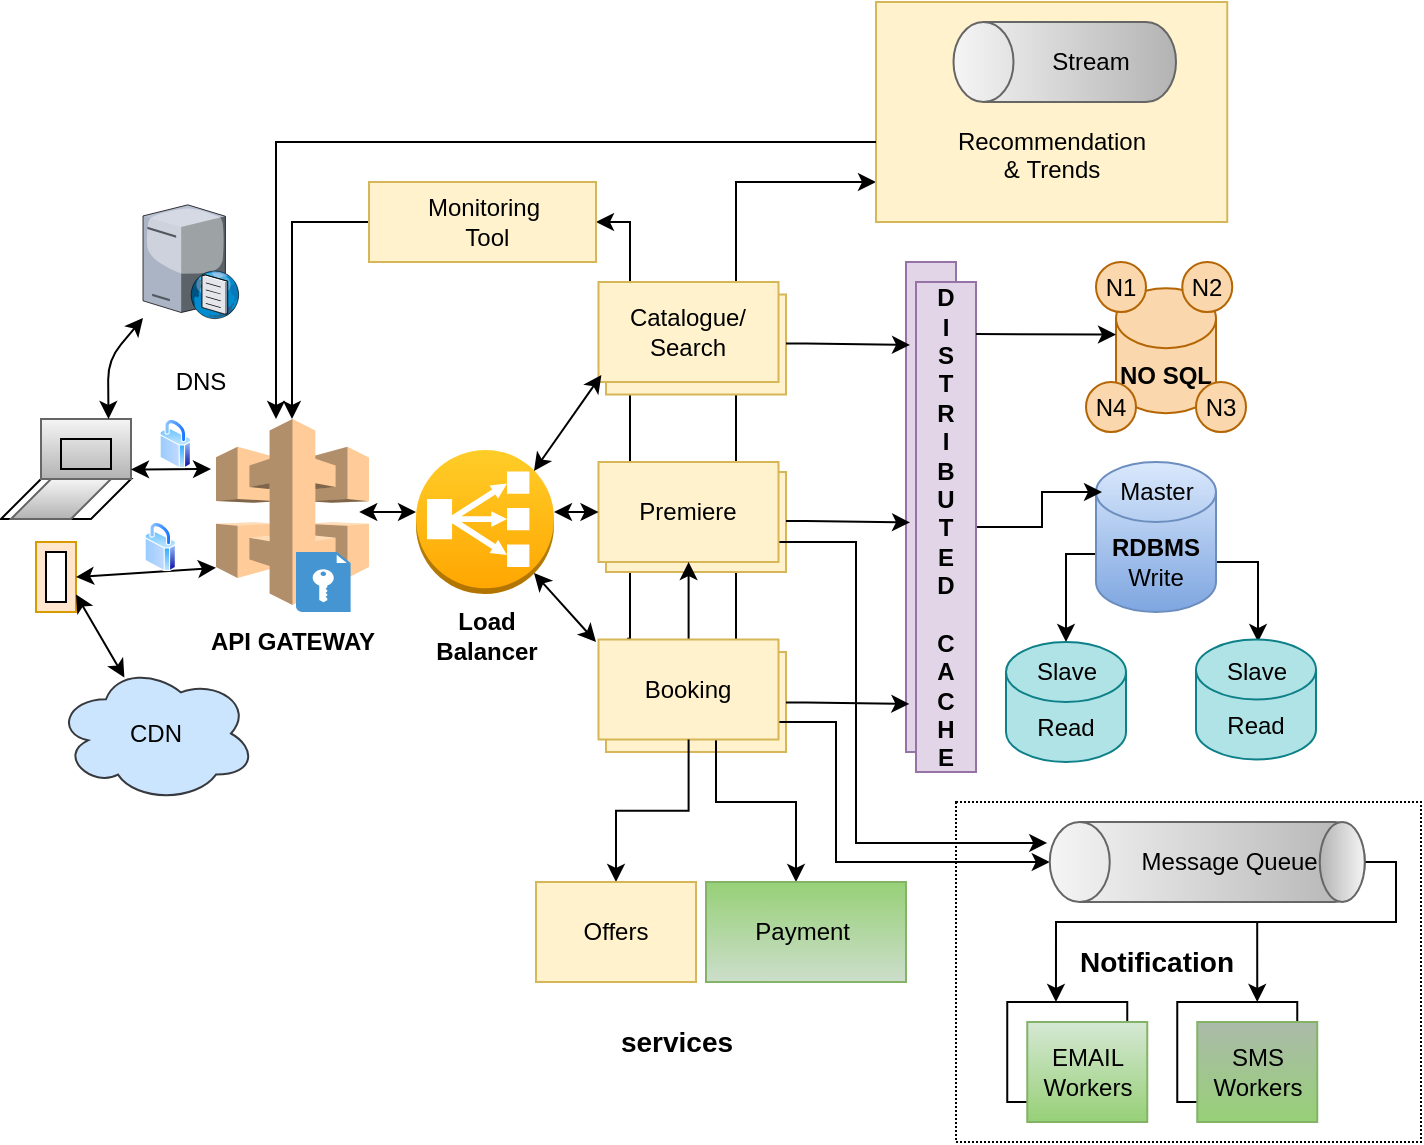 <mxfile version="13.9.9" type="device"><diagram id="R2lEEEUBdFMjLlhIrx00" name="Page-1"><mxGraphModel dx="1983" dy="718" grid="1" gridSize="10" guides="1" tooltips="1" connect="1" arrows="1" fold="1" page="1" pageScale="1" pageWidth="850" pageHeight="1100" math="0" shadow="0" extFonts="Permanent Marker^https://fonts.googleapis.com/css?family=Permanent+Marker"><root><mxCell id="0"/><mxCell id="1" parent="0"/><mxCell id="h5-N0ZdNh_HVYBr-lV8V-174" value="" style="edgeStyle=orthogonalEdgeStyle;rounded=0;orthogonalLoop=1;jettySize=auto;html=1;exitX=0.159;exitY=-0.007;exitDx=0;exitDy=0;exitPerimeter=0;" parent="1" source="h5-N0ZdNh_HVYBr-lV8V-19" target="h5-N0ZdNh_HVYBr-lV8V-156" edge="1"><mxGeometry relative="1" as="geometry"><Array as="points"><mxPoint x="297" y="318"/></Array></mxGeometry></mxCell><mxCell id="h5-N0ZdNh_HVYBr-lV8V-185" value="" style="edgeStyle=orthogonalEdgeStyle;rounded=0;orthogonalLoop=1;jettySize=auto;html=1;" parent="1" target="h5-N0ZdNh_HVYBr-lV8V-184" edge="1"><mxGeometry relative="1" as="geometry"><mxPoint x="350" y="320" as="sourcePoint"/><Array as="points"><mxPoint x="350" y="90"/></Array></mxGeometry></mxCell><mxCell id="h5-N0ZdNh_HVYBr-lV8V-167" value="" style="rounded=0;whiteSpace=wrap;html=1;dashed=1;dashPattern=1 1;" parent="1" vertex="1"><mxGeometry x="460" y="400" width="232.5" height="170" as="geometry"/></mxCell><mxCell id="h5-N0ZdNh_HVYBr-lV8V-100" value="" style="whiteSpace=wrap;html=1;" parent="1" vertex="1"><mxGeometry x="570.63" y="500" width="60" height="50" as="geometry"/></mxCell><mxCell id="h5-N0ZdNh_HVYBr-lV8V-92" value="" style="shape=parallelogram;perimeter=parallelogramPerimeter;whiteSpace=wrap;html=1;fixedSize=1;" parent="1" vertex="1"><mxGeometry x="-17.5" y="238.5" width="65" height="20" as="geometry"/></mxCell><mxCell id="h5-N0ZdNh_HVYBr-lV8V-10" value="Premiere" style="rounded=0;whiteSpace=wrap;html=1;fillColor=#fff2cc;strokeColor=#d6b656;" parent="1" vertex="1"><mxGeometry x="285" y="235" width="90" height="50" as="geometry"/></mxCell><mxCell id="h5-N0ZdNh_HVYBr-lV8V-1" value="" style="rounded=0;whiteSpace=wrap;html=1;fillColor=#f5f5f5;gradientColor=#b3b3b3;strokeColor=#666666;" parent="1" vertex="1"><mxGeometry x="2.5" y="208.5" width="45" height="30" as="geometry"/></mxCell><mxCell id="h5-N0ZdNh_HVYBr-lV8V-469" value="" style="edgeStyle=orthogonalEdgeStyle;rounded=0;orthogonalLoop=1;jettySize=auto;html=1;entryX=0.738;entryY=-0.008;entryDx=0;entryDy=0;entryPerimeter=0;" parent="1" source="h5-N0ZdNh_HVYBr-lV8V-8" target="h5-N0ZdNh_HVYBr-lV8V-21" edge="1"><mxGeometry relative="1" as="geometry"><mxPoint x="510" y="420" as="targetPoint"/><Array as="points"><mxPoint x="410" y="270"/><mxPoint x="410" y="420"/></Array></mxGeometry></mxCell><mxCell id="h5-N0ZdNh_HVYBr-lV8V-8" value="Premiere" style="rounded=0;whiteSpace=wrap;html=1;fillColor=#fff2cc;strokeColor=#d6b656;" parent="1" vertex="1"><mxGeometry x="281.25" y="230" width="90" height="50" as="geometry"/></mxCell><mxCell id="h5-N0ZdNh_HVYBr-lV8V-132" value="" style="edgeStyle=orthogonalEdgeStyle;rounded=0;orthogonalLoop=1;jettySize=auto;html=1;entryX=0.517;entryY=0.021;entryDx=0;entryDy=0;entryPerimeter=0;" parent="1" source="h5-N0ZdNh_HVYBr-lV8V-15" target="h5-N0ZdNh_HVYBr-lV8V-149" edge="1"><mxGeometry relative="1" as="geometry"><mxPoint x="611" y="308" as="targetPoint"/><Array as="points"><mxPoint x="611" y="280"/></Array></mxGeometry></mxCell><mxCell id="h5-N0ZdNh_HVYBr-lV8V-135" value="" style="edgeStyle=orthogonalEdgeStyle;rounded=0;orthogonalLoop=1;jettySize=auto;html=1;exitX=0;exitY=0;exitDx=0;exitDy=56.25;exitPerimeter=0;" parent="1" source="h5-N0ZdNh_HVYBr-lV8V-15" target="h5-N0ZdNh_HVYBr-lV8V-119" edge="1"><mxGeometry relative="1" as="geometry"><Array as="points"><mxPoint x="515" y="276"/></Array></mxGeometry></mxCell><mxCell id="h5-N0ZdNh_HVYBr-lV8V-15" value="&lt;b&gt;RDBMS&lt;/b&gt;&lt;br&gt;Write" style="shape=cylinder3;whiteSpace=wrap;html=1;boundedLbl=1;backgroundOutline=1;size=15;gradientColor=#7ea6e0;fillColor=#dae8fc;strokeColor=#6c8ebf;" parent="1" vertex="1"><mxGeometry x="530" y="230" width="60" height="75" as="geometry"/></mxCell><mxCell id="h5-N0ZdNh_HVYBr-lV8V-18" value="Premiere" style="rounded=0;whiteSpace=wrap;html=1;fillColor=#fff2cc;strokeColor=#d6b656;" parent="1" vertex="1"><mxGeometry x="285" y="325" width="90" height="50" as="geometry"/></mxCell><mxCell id="h5-N0ZdNh_HVYBr-lV8V-177" value="" style="edgeStyle=orthogonalEdgeStyle;rounded=0;orthogonalLoop=1;jettySize=auto;html=1;" parent="1" source="h5-N0ZdNh_HVYBr-lV8V-19" edge="1"><mxGeometry relative="1" as="geometry"><mxPoint x="380" y="440" as="targetPoint"/><Array as="points"><mxPoint x="340" y="400"/><mxPoint x="380" y="400"/></Array></mxGeometry></mxCell><mxCell id="h5-N0ZdNh_HVYBr-lV8V-467" value="" style="edgeStyle=orthogonalEdgeStyle;rounded=0;orthogonalLoop=1;jettySize=auto;html=1;entryX=0.5;entryY=0;entryDx=0;entryDy=0;entryPerimeter=0;" parent="1" source="h5-N0ZdNh_HVYBr-lV8V-19" target="h5-N0ZdNh_HVYBr-lV8V-21" edge="1"><mxGeometry relative="1" as="geometry"><Array as="points"><mxPoint x="400" y="360"/><mxPoint x="400" y="430"/></Array></mxGeometry></mxCell><mxCell id="h5-N0ZdNh_HVYBr-lV8V-478" value="" style="edgeStyle=orthogonalEdgeStyle;rounded=0;orthogonalLoop=1;jettySize=auto;html=1;" parent="1" source="h5-N0ZdNh_HVYBr-lV8V-19" target="h5-N0ZdNh_HVYBr-lV8V-8" edge="1"><mxGeometry relative="1" as="geometry"/></mxCell><mxCell id="h5-N0ZdNh_HVYBr-lV8V-19" value="Booking" style="rounded=0;whiteSpace=wrap;html=1;fillColor=#fff2cc;strokeColor=#d6b656;" parent="1" vertex="1"><mxGeometry x="281.25" y="318.75" width="90" height="50" as="geometry"/></mxCell><mxCell id="h5-N0ZdNh_HVYBr-lV8V-102" value="" style="edgeStyle=orthogonalEdgeStyle;rounded=0;orthogonalLoop=1;jettySize=auto;html=1;entryX=0.406;entryY=0;entryDx=0;entryDy=0;entryPerimeter=0;" parent="1" target="h5-N0ZdNh_HVYBr-lV8V-74" edge="1"><mxGeometry relative="1" as="geometry"><mxPoint x="679" y="460" as="sourcePoint"/><mxPoint x="485" y="490" as="targetPoint"/><Array as="points"><mxPoint x="510" y="460"/></Array></mxGeometry></mxCell><mxCell id="h5-N0ZdNh_HVYBr-lV8V-21" value="Message Queue&amp;nbsp;" style="shape=cylinder3;whiteSpace=wrap;html=1;boundedLbl=1;backgroundOutline=1;size=15;direction=north;gradientColor=#b3b3b3;fillColor=#f5f5f5;strokeColor=#666666;" parent="1" vertex="1"><mxGeometry x="506.88" y="410" width="157.5" height="40" as="geometry"/></mxCell><mxCell id="h5-N0ZdNh_HVYBr-lV8V-78" value="" style="edgeStyle=orthogonalEdgeStyle;rounded=0;orthogonalLoop=1;jettySize=auto;html=1;exitX=0.5;exitY=0;exitDx=0;exitDy=0;" parent="1" source="h5-N0ZdNh_HVYBr-lV8V-22" edge="1"><mxGeometry relative="1" as="geometry"><mxPoint x="505.63" y="430" as="sourcePoint"/><mxPoint x="610.63" y="500" as="targetPoint"/><Array as="points"><mxPoint x="680" y="430"/><mxPoint x="680" y="460"/><mxPoint x="611" y="460"/></Array></mxGeometry></mxCell><mxCell id="h5-N0ZdNh_HVYBr-lV8V-22" value="" style="ellipse;whiteSpace=wrap;html=1;direction=south;gradientColor=#b3b3b3;fillColor=#f5f5f5;strokeColor=#666666;" parent="1" vertex="1"><mxGeometry x="641.88" y="410" width="22.5" height="40" as="geometry"/></mxCell><mxCell id="h5-N0ZdNh_HVYBr-lV8V-23" value="&lt;b&gt;C&lt;br&gt;A&lt;br&gt;C&lt;br&gt;H&lt;br&gt;E&lt;br&gt;&lt;/b&gt;" style="rounded=0;whiteSpace=wrap;html=1;fillColor=#e1d5e7;strokeColor=#9673a6;" parent="1" vertex="1"><mxGeometry x="435" y="130" width="25" height="245" as="geometry"/></mxCell><mxCell id="h5-N0ZdNh_HVYBr-lV8V-24" value="&lt;b&gt;NO SQL&lt;/b&gt;" style="shape=cylinder3;whiteSpace=wrap;html=1;boundedLbl=1;backgroundOutline=1;size=15;fillColor=#fad7ac;strokeColor=#b46504;" parent="1" vertex="1"><mxGeometry x="540" y="143.13" width="50" height="62.5" as="geometry"/></mxCell><mxCell id="h5-N0ZdNh_HVYBr-lV8V-32" value="Premiere" style="rounded=0;whiteSpace=wrap;html=1;fillColor=#fff2cc;strokeColor=#d6b656;" parent="1" vertex="1"><mxGeometry x="285" y="146.25" width="90" height="50" as="geometry"/></mxCell><mxCell id="h5-N0ZdNh_HVYBr-lV8V-33" value="Catalogue/&lt;br&gt;Search" style="rounded=0;whiteSpace=wrap;html=1;fillColor=#fff2cc;strokeColor=#d6b656;" parent="1" vertex="1"><mxGeometry x="281.25" y="140" width="90" height="50" as="geometry"/></mxCell><mxCell id="h5-N0ZdNh_HVYBr-lV8V-42" value="" style="endArrow=classic;startArrow=classic;html=1;exitX=1.027;exitY=0.375;exitDx=0;exitDy=0;exitPerimeter=0;" parent="1" edge="1"><mxGeometry width="50" height="50" relative="1" as="geometry"><mxPoint x="161.62" y="255" as="sourcePoint"/><mxPoint x="190" y="255" as="targetPoint"/></mxGeometry></mxCell><mxCell id="h5-N0ZdNh_HVYBr-lV8V-46" value="" style="edgeStyle=orthogonalEdgeStyle;rounded=0;orthogonalLoop=1;jettySize=auto;html=1;exitX=1;exitY=0.125;exitDx=0;exitDy=0;exitPerimeter=0;entryX=0.067;entryY=0.902;entryDx=0;entryDy=0;entryPerimeter=0;" parent="1" target="h5-N0ZdNh_HVYBr-lV8V-23" edge="1"><mxGeometry relative="1" as="geometry"><mxPoint x="375" y="350.25" as="sourcePoint"/><mxPoint x="431" y="350" as="targetPoint"/><Array as="points"><mxPoint x="385" y="350"/></Array></mxGeometry></mxCell><mxCell id="h5-N0ZdNh_HVYBr-lV8V-165" value="" style="edgeStyle=orthogonalEdgeStyle;rounded=0;orthogonalLoop=1;jettySize=auto;html=1;entryX=-0.04;entryY=0.5;entryDx=0;entryDy=0;entryPerimeter=0;" parent="1" source="h5-N0ZdNh_HVYBr-lV8V-50" target="h5-N0ZdNh_HVYBr-lV8V-115" edge="1"><mxGeometry relative="1" as="geometry"><Array as="points"><mxPoint x="503" y="262"/><mxPoint x="503" y="245"/></Array></mxGeometry></mxCell><mxCell id="h5-N0ZdNh_HVYBr-lV8V-50" value="&lt;b&gt;D&lt;br&gt;I&lt;br&gt;S&lt;br&gt;T&lt;br&gt;R&lt;br&gt;I&lt;br&gt;B&lt;br&gt;U&lt;br&gt;T&lt;br&gt;E&lt;br&gt;D&lt;br&gt;&lt;br&gt;C&lt;br&gt;A&lt;br&gt;C&lt;br&gt;H&lt;br&gt;E&lt;br&gt;&lt;/b&gt;" style="rounded=0;whiteSpace=wrap;html=1;fillColor=#e1d5e7;strokeColor=#9673a6;" parent="1" vertex="1"><mxGeometry x="440" y="140" width="30" height="245" as="geometry"/></mxCell><mxCell id="h5-N0ZdNh_HVYBr-lV8V-51" value="" style="edgeStyle=orthogonalEdgeStyle;rounded=0;orthogonalLoop=1;jettySize=auto;html=1;exitX=1;exitY=0.125;exitDx=0;exitDy=0;exitPerimeter=0;entryX=0.067;entryY=0.902;entryDx=0;entryDy=0;entryPerimeter=0;" parent="1" edge="1"><mxGeometry relative="1" as="geometry"><mxPoint x="375" y="259.5" as="sourcePoint"/><mxPoint x="437.01" y="260.24" as="targetPoint"/><Array as="points"><mxPoint x="385" y="259.25"/></Array></mxGeometry></mxCell><mxCell id="h5-N0ZdNh_HVYBr-lV8V-52" value="" style="edgeStyle=orthogonalEdgeStyle;rounded=0;orthogonalLoop=1;jettySize=auto;html=1;exitX=1;exitY=0.125;exitDx=0;exitDy=0;exitPerimeter=0;entryX=0.067;entryY=0.902;entryDx=0;entryDy=0;entryPerimeter=0;" parent="1" edge="1"><mxGeometry relative="1" as="geometry"><mxPoint x="375" y="170.75" as="sourcePoint"/><mxPoint x="437.01" y="171.49" as="targetPoint"/><Array as="points"><mxPoint x="385" y="170.5"/></Array></mxGeometry></mxCell><mxCell id="h5-N0ZdNh_HVYBr-lV8V-70" value="" style="edgeStyle=orthogonalEdgeStyle;rounded=0;orthogonalLoop=1;jettySize=auto;html=1;entryX=0;entryY=0;entryDx=0;entryDy=23.125;entryPerimeter=0;" parent="1" target="h5-N0ZdNh_HVYBr-lV8V-24" edge="1"><mxGeometry relative="1" as="geometry"><mxPoint x="470" y="166" as="sourcePoint"/><mxPoint x="530" y="254.75" as="targetPoint"/><Array as="points"><mxPoint x="470" y="166"/></Array></mxGeometry></mxCell><mxCell id="h5-N0ZdNh_HVYBr-lV8V-74" value="" style="whiteSpace=wrap;html=1;" parent="1" vertex="1"><mxGeometry x="485.63" y="500" width="60" height="50" as="geometry"/></mxCell><mxCell id="h5-N0ZdNh_HVYBr-lV8V-81" value="SMS Workers" style="whiteSpace=wrap;html=1;gradientColor=#97d077;strokeColor=#82b366;fillColor=#ABBAAA;" parent="1" vertex="1"><mxGeometry x="580.63" y="510" width="60" height="50" as="geometry"/></mxCell><mxCell id="h5-N0ZdNh_HVYBr-lV8V-82" value="EMAIL&lt;br&gt;Workers" style="whiteSpace=wrap;html=1;fillColor=#d5e8d4;strokeColor=#82b366;gradientColor=#97d077;" parent="1" vertex="1"><mxGeometry x="495.63" y="510" width="60" height="50" as="geometry"/></mxCell><mxCell id="h5-N0ZdNh_HVYBr-lV8V-83" value="" style="rounded=0;whiteSpace=wrap;html=1;fillColor=#ffe6cc;strokeColor=#d79b00;" parent="1" vertex="1"><mxGeometry y="270" width="20" height="35" as="geometry"/></mxCell><mxCell id="h5-N0ZdNh_HVYBr-lV8V-84" value="" style="rounded=0;whiteSpace=wrap;html=1;" parent="1" vertex="1"><mxGeometry x="5" y="275" width="10" height="25" as="geometry"/></mxCell><mxCell id="h5-N0ZdNh_HVYBr-lV8V-87" value="" style="endArrow=classic;startArrow=classic;html=1;exitX=1;exitY=0.5;exitDx=0;exitDy=0;entryX=0;entryY=0.8;entryDx=0;entryDy=0;entryPerimeter=0;" parent="1" source="h5-N0ZdNh_HVYBr-lV8V-83" target="h5-N0ZdNh_HVYBr-lV8V-446" edge="1"><mxGeometry width="50" height="50" relative="1" as="geometry"><mxPoint x="30" y="289.71" as="sourcePoint"/><mxPoint x="80" y="288" as="targetPoint"/></mxGeometry></mxCell><mxCell id="h5-N0ZdNh_HVYBr-lV8V-91" value="" style="rounded=0;whiteSpace=wrap;html=1;fillColor=none;" parent="1" vertex="1"><mxGeometry x="12.5" y="218.5" width="25" height="15" as="geometry"/></mxCell><mxCell id="h5-N0ZdNh_HVYBr-lV8V-94" value="" style="shape=parallelogram;perimeter=parallelogramPerimeter;whiteSpace=wrap;html=1;fixedSize=1;gradientColor=#b3b3b3;fillColor=#f5f5f5;strokeColor=#666666;" parent="1" vertex="1"><mxGeometry x="-12.5" y="238.5" width="50" height="20" as="geometry"/></mxCell><mxCell id="h5-N0ZdNh_HVYBr-lV8V-99" value="" style="endArrow=classic;startArrow=classic;html=1;exitX=1;exitY=0.5;exitDx=0;exitDy=0;entryX=0;entryY=0.3;entryDx=0;entryDy=0;entryPerimeter=0;" parent="1" edge="1"><mxGeometry width="50" height="50" relative="1" as="geometry"><mxPoint x="47.5" y="233.75" as="sourcePoint"/><mxPoint x="87.5" y="233.5" as="targetPoint"/></mxGeometry></mxCell><mxCell id="h5-N0ZdNh_HVYBr-lV8V-105" value="N1" style="ellipse;whiteSpace=wrap;html=1;aspect=fixed;fillColor=#fad7ac;strokeColor=#b46504;" parent="1" vertex="1"><mxGeometry x="530" y="130" width="25" height="25" as="geometry"/></mxCell><mxCell id="h5-N0ZdNh_HVYBr-lV8V-106" value="N2" style="ellipse;whiteSpace=wrap;html=1;aspect=fixed;fillColor=#fad7ac;strokeColor=#b46504;" parent="1" vertex="1"><mxGeometry x="573.13" y="130" width="25" height="25" as="geometry"/></mxCell><mxCell id="h5-N0ZdNh_HVYBr-lV8V-108" value="N3" style="ellipse;whiteSpace=wrap;html=1;aspect=fixed;fillColor=#fad7ac;strokeColor=#b46504;" parent="1" vertex="1"><mxGeometry x="580" y="190" width="25" height="25" as="geometry"/></mxCell><mxCell id="h5-N0ZdNh_HVYBr-lV8V-109" value="N4" style="ellipse;whiteSpace=wrap;html=1;aspect=fixed;fillColor=#fad7ac;strokeColor=#b46504;" parent="1" vertex="1"><mxGeometry x="525" y="190" width="25" height="25" as="geometry"/></mxCell><mxCell id="h5-N0ZdNh_HVYBr-lV8V-115" value="Master" style="text;html=1;align=center;verticalAlign=middle;resizable=0;points=[];autosize=1;" parent="1" vertex="1"><mxGeometry x="535" y="235" width="50" height="20" as="geometry"/></mxCell><mxCell id="h5-N0ZdNh_HVYBr-lV8V-119" value="Read" style="shape=cylinder3;whiteSpace=wrap;html=1;boundedLbl=1;backgroundOutline=1;size=15;fillColor=#b0e3e6;strokeColor=#0e8088;" parent="1" vertex="1"><mxGeometry x="485" y="320" width="60" height="60" as="geometry"/></mxCell><mxCell id="h5-N0ZdNh_HVYBr-lV8V-120" value="Slave" style="text;html=1;align=center;verticalAlign=middle;resizable=0;points=[];autosize=1;" parent="1" vertex="1"><mxGeometry x="490" y="325" width="50" height="20" as="geometry"/></mxCell><mxCell id="h5-N0ZdNh_HVYBr-lV8V-147" style="edgeStyle=orthogonalEdgeStyle;rounded=0;orthogonalLoop=1;jettySize=auto;html=1;exitX=0.5;exitY=1;exitDx=0;exitDy=0;exitPerimeter=0;" parent="1" source="h5-N0ZdNh_HVYBr-lV8V-119" target="h5-N0ZdNh_HVYBr-lV8V-119" edge="1"><mxGeometry relative="1" as="geometry"/></mxCell><mxCell id="h5-N0ZdNh_HVYBr-lV8V-149" value="Read" style="shape=cylinder3;whiteSpace=wrap;html=1;boundedLbl=1;backgroundOutline=1;size=15;fillColor=#b0e3e6;strokeColor=#0e8088;" parent="1" vertex="1"><mxGeometry x="580" y="318.75" width="60" height="60" as="geometry"/></mxCell><mxCell id="h5-N0ZdNh_HVYBr-lV8V-152" value="Slave" style="text;html=1;align=center;verticalAlign=middle;resizable=0;points=[];autosize=1;" parent="1" vertex="1"><mxGeometry x="585" y="325" width="50" height="20" as="geometry"/></mxCell><mxCell id="h5-N0ZdNh_HVYBr-lV8V-164" value="" style="edgeStyle=orthogonalEdgeStyle;rounded=0;orthogonalLoop=1;jettySize=auto;html=1;" parent="1" source="h5-N0ZdNh_HVYBr-lV8V-156" target="h5-N0ZdNh_HVYBr-lV8V-446" edge="1"><mxGeometry relative="1" as="geometry"><mxPoint x="140" y="100" as="targetPoint"/><Array as="points"><mxPoint x="128" y="110"/></Array></mxGeometry></mxCell><mxCell id="h5-N0ZdNh_HVYBr-lV8V-156" value="Monitoring&lt;br&gt;&amp;nbsp;Tool" style="whiteSpace=wrap;html=1;fillColor=#fff2cc;strokeColor=#d6b656;" parent="1" vertex="1"><mxGeometry x="166.5" y="90" width="113.5" height="40" as="geometry"/></mxCell><mxCell id="h5-N0ZdNh_HVYBr-lV8V-168" value="&lt;b&gt;&lt;font style=&quot;font-size: 14px&quot;&gt;Notification&lt;/font&gt;&lt;/b&gt;" style="text;html=1;align=center;verticalAlign=middle;resizable=0;points=[];autosize=1;" parent="1" vertex="1"><mxGeometry x="515" y="470" width="90" height="20" as="geometry"/></mxCell><mxCell id="h5-N0ZdNh_HVYBr-lV8V-186" value="" style="edgeStyle=orthogonalEdgeStyle;rounded=0;orthogonalLoop=1;jettySize=auto;html=1;" parent="1" source="h5-N0ZdNh_HVYBr-lV8V-19" target="h5-N0ZdNh_HVYBr-lV8V-170" edge="1"><mxGeometry relative="1" as="geometry"/></mxCell><mxCell id="h5-N0ZdNh_HVYBr-lV8V-170" value="Offers" style="rounded=0;whiteSpace=wrap;html=1;fillColor=#fff2cc;strokeColor=#d6b656;" parent="1" vertex="1"><mxGeometry x="250" y="440" width="80" height="50" as="geometry"/></mxCell><mxCell id="h5-N0ZdNh_HVYBr-lV8V-175" value="Payment&amp;nbsp;" style="rounded=0;whiteSpace=wrap;html=1;strokeColor=#82b366;gradientColor=#97d077;fillColor=#CCDECB;gradientDirection=north;" parent="1" vertex="1"><mxGeometry x="335" y="440" width="100" height="50" as="geometry"/></mxCell><mxCell id="h5-N0ZdNh_HVYBr-lV8V-184" value="&lt;br&gt;&lt;br&gt;&lt;br&gt;Recommendation&lt;br&gt;&amp;amp;&amp;nbsp;Trends" style="rounded=0;whiteSpace=wrap;html=1;fillColor=#fff2cc;strokeColor=#d6b656;" parent="1" vertex="1"><mxGeometry x="420" width="175.63" height="110" as="geometry"/></mxCell><mxCell id="h5-N0ZdNh_HVYBr-lV8V-187" value="" style="edgeStyle=orthogonalEdgeStyle;rounded=0;orthogonalLoop=1;jettySize=auto;html=1;" parent="1" target="h5-N0ZdNh_HVYBr-lV8V-446" edge="1"><mxGeometry relative="1" as="geometry"><mxPoint x="420" y="70" as="sourcePoint"/><mxPoint x="153" y="100" as="targetPoint"/><Array as="points"><mxPoint x="120" y="70"/></Array></mxGeometry></mxCell><mxCell id="h5-N0ZdNh_HVYBr-lV8V-440" value="CDN" style="ellipse;shape=cloud;whiteSpace=wrap;html=1;fillColor=#cce5ff;strokeColor=#36393d;" parent="1" vertex="1"><mxGeometry x="10" y="331.5" width="100" height="68.5" as="geometry"/></mxCell><mxCell id="h5-N0ZdNh_HVYBr-lV8V-444" value="" style="outlineConnect=0;dashed=0;verticalLabelPosition=bottom;verticalAlign=top;align=center;html=1;shape=mxgraph.aws3.classic_load_balancer;fillColor=#ffcd28;gradientColor=#ffa500;strokeColor=#d79b00;" parent="1" vertex="1"><mxGeometry x="190" y="224" width="69" height="72" as="geometry"/></mxCell><mxCell id="h5-N0ZdNh_HVYBr-lV8V-446" value="" style="outlineConnect=0;dashed=0;verticalLabelPosition=bottom;verticalAlign=top;align=center;html=1;shape=mxgraph.aws3.api_gateway;fillColor=#ffcc99;strokeColor=#36393d;" parent="1" vertex="1"><mxGeometry x="90" y="208.5" width="76.5" height="93" as="geometry"/></mxCell><mxCell id="h5-N0ZdNh_HVYBr-lV8V-451" value="" style="endArrow=classic;startArrow=classic;html=1;entryX=0;entryY=0.5;entryDx=0;entryDy=0;" parent="1" target="h5-N0ZdNh_HVYBr-lV8V-8" edge="1"><mxGeometry width="50" height="50" relative="1" as="geometry"><mxPoint x="259" y="255" as="sourcePoint"/><mxPoint x="112.5" y="258.9" as="targetPoint"/></mxGeometry></mxCell><mxCell id="h5-N0ZdNh_HVYBr-lV8V-452" value="" style="endArrow=classic;startArrow=classic;html=1;entryX=0.855;entryY=0.855;entryDx=0;entryDy=0;entryPerimeter=0;" parent="1" target="h5-N0ZdNh_HVYBr-lV8V-444" edge="1"><mxGeometry width="50" height="50" relative="1" as="geometry"><mxPoint x="280" y="320" as="sourcePoint"/><mxPoint x="253" y="290" as="targetPoint"/></mxGeometry></mxCell><mxCell id="h5-N0ZdNh_HVYBr-lV8V-453" value="" style="endArrow=classic;startArrow=classic;html=1;entryX=0.016;entryY=0.929;entryDx=0;entryDy=0;entryPerimeter=0;exitX=0.855;exitY=0.145;exitDx=0;exitDy=0;exitPerimeter=0;" parent="1" source="h5-N0ZdNh_HVYBr-lV8V-444" target="h5-N0ZdNh_HVYBr-lV8V-33" edge="1"><mxGeometry width="50" height="50" relative="1" as="geometry"><mxPoint x="242.5" y="191.1" as="sourcePoint"/><mxPoint x="285" y="170.0" as="targetPoint"/></mxGeometry></mxCell><mxCell id="h5-N0ZdNh_HVYBr-lV8V-457" value="API GATEWAY" style="text;html=1;align=center;verticalAlign=middle;resizable=0;points=[];autosize=1;fontStyle=1" parent="1" vertex="1"><mxGeometry x="78.25" y="310" width="100" height="20" as="geometry"/></mxCell><mxCell id="h5-N0ZdNh_HVYBr-lV8V-458" value="&lt;b&gt;Load&lt;br&gt;Balancer&lt;/b&gt;" style="text;html=1;align=center;verticalAlign=middle;resizable=0;points=[];autosize=1;" parent="1" vertex="1"><mxGeometry x="189.5" y="301.5" width="70" height="30" as="geometry"/></mxCell><mxCell id="h5-N0ZdNh_HVYBr-lV8V-465" value="&lt;b&gt;&lt;font style=&quot;font-size: 14px&quot;&gt;services&lt;/font&gt;&lt;/b&gt;" style="text;html=1;align=center;verticalAlign=middle;resizable=0;points=[];autosize=1;" parent="1" vertex="1"><mxGeometry x="285" y="510" width="70" height="20" as="geometry"/></mxCell><mxCell id="h5-N0ZdNh_HVYBr-lV8V-473" value="" style="endArrow=classic;startArrow=classic;html=1;entryX=0.342;entryY=0.091;entryDx=0;entryDy=0;entryPerimeter=0;exitX=1;exitY=0.75;exitDx=0;exitDy=0;" parent="1" source="h5-N0ZdNh_HVYBr-lV8V-83" target="h5-N0ZdNh_HVYBr-lV8V-440" edge="1"><mxGeometry width="50" height="50" relative="1" as="geometry"><mxPoint x="30" y="298" as="sourcePoint"/><mxPoint x="100" y="292.9" as="targetPoint"/></mxGeometry></mxCell><mxCell id="h5-N0ZdNh_HVYBr-lV8V-474" value="" style="verticalLabelPosition=bottom;aspect=fixed;html=1;verticalAlign=top;strokeColor=none;align=center;outlineConnect=0;shape=mxgraph.citrix.dns_server;fillColor=#CCDECB;" parent="1" vertex="1"><mxGeometry x="53.5" y="100" width="48.25" height="58.34" as="geometry"/></mxCell><mxCell id="h5-N0ZdNh_HVYBr-lV8V-475" value="DNS" style="text;html=1;align=center;verticalAlign=middle;resizable=0;points=[];autosize=1;" parent="1" vertex="1"><mxGeometry x="61.75" y="180" width="40" height="20" as="geometry"/></mxCell><mxCell id="h5-N0ZdNh_HVYBr-lV8V-476" value="" style="endArrow=classic;startArrow=classic;html=1;exitX=0.75;exitY=0;exitDx=0;exitDy=0;" parent="1" source="h5-N0ZdNh_HVYBr-lV8V-1" target="h5-N0ZdNh_HVYBr-lV8V-474" edge="1"><mxGeometry width="50" height="50" relative="1" as="geometry"><mxPoint x="57.5" y="243.75" as="sourcePoint"/><mxPoint x="97.5" y="243.5" as="targetPoint"/><Array as="points"><mxPoint x="36" y="179"/></Array></mxGeometry></mxCell><mxCell id="h5-N0ZdNh_HVYBr-lV8V-481" value="" style="shadow=0;dashed=0;html=1;strokeColor=none;fillColor=#4495D1;labelPosition=center;verticalLabelPosition=bottom;verticalAlign=top;align=center;outlineConnect=0;shape=mxgraph.veeam.encryption_key;" parent="1" vertex="1"><mxGeometry x="130" y="275" width="27.3" height="30" as="geometry"/></mxCell><mxCell id="h5-N0ZdNh_HVYBr-lV8V-482" value="" style="aspect=fixed;perimeter=ellipsePerimeter;html=1;align=center;shadow=0;dashed=0;spacingTop=3;image;image=img/lib/active_directory/secure.svg;fillColor=#CCDECB;" parent="1" vertex="1"><mxGeometry x="54.25" y="260" width="15.75" height="24.61" as="geometry"/></mxCell><mxCell id="h5-N0ZdNh_HVYBr-lV8V-483" value="" style="aspect=fixed;perimeter=ellipsePerimeter;html=1;align=center;shadow=0;dashed=0;spacingTop=3;image;image=img/lib/active_directory/secure.svg;fillColor=#CCDECB;" parent="1" vertex="1"><mxGeometry x="61.75" y="208.5" width="15.75" height="24.61" as="geometry"/></mxCell><mxCell id="h5-N0ZdNh_HVYBr-lV8V-490" value="Stream" style="shape=cylinder3;whiteSpace=wrap;html=1;boundedLbl=1;backgroundOutline=1;size=15;direction=north;gradientColor=#b3b3b3;fillColor=#f5f5f5;strokeColor=#666666;" parent="1" vertex="1"><mxGeometry x="458.75" y="10" width="111.25" height="40" as="geometry"/></mxCell></root></mxGraphModel></diagram></mxfile>